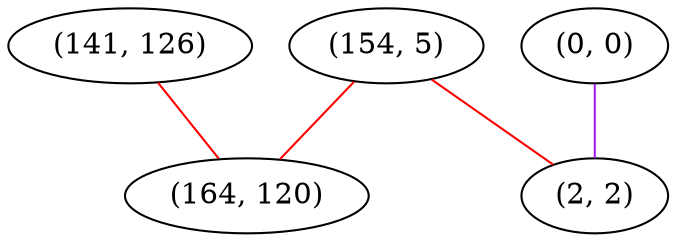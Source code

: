 graph "" {
"(141, 126)";
"(154, 5)";
"(164, 120)";
"(0, 0)";
"(2, 2)";
"(141, 126)" -- "(164, 120)"  [color=red, key=0, weight=1];
"(154, 5)" -- "(164, 120)"  [color=red, key=0, weight=1];
"(154, 5)" -- "(2, 2)"  [color=red, key=0, weight=1];
"(0, 0)" -- "(2, 2)"  [color=purple, key=0, weight=4];
}
